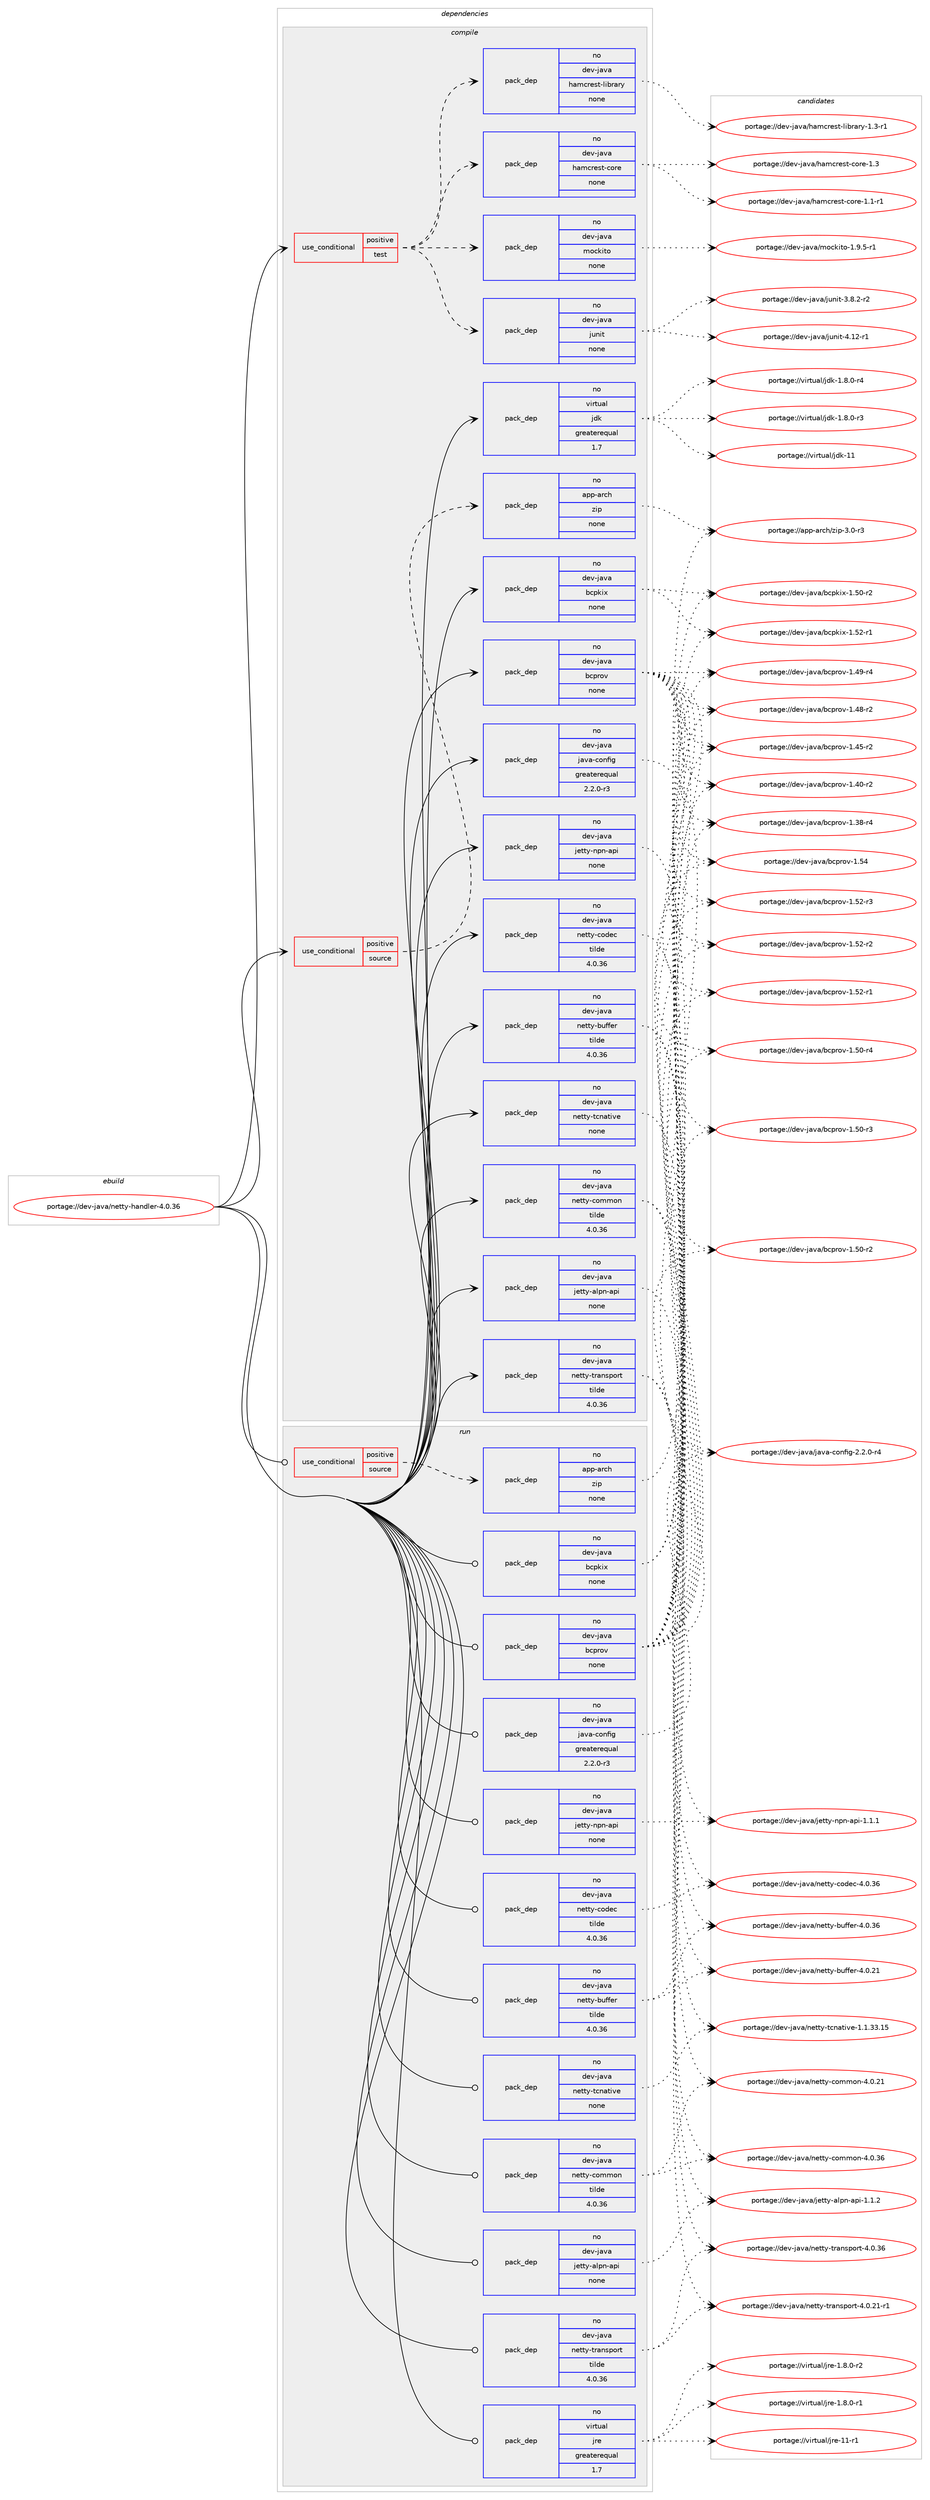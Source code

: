 digraph prolog {

# *************
# Graph options
# *************

newrank=true;
concentrate=true;
compound=true;
graph [rankdir=LR,fontname=Helvetica,fontsize=10,ranksep=1.5];#, ranksep=2.5, nodesep=0.2];
edge  [arrowhead=vee];
node  [fontname=Helvetica,fontsize=10];

# **********
# The ebuild
# **********

subgraph cluster_leftcol {
color=gray;
label=<<i>ebuild</i>>;
id [label="portage://dev-java/netty-handler-4.0.36", color=red, width=4, href="../dev-java/netty-handler-4.0.36.svg"];
}

# ****************
# The dependencies
# ****************

subgraph cluster_midcol {
color=gray;
label=<<i>dependencies</i>>;
subgraph cluster_compile {
fillcolor="#eeeeee";
style=filled;
label=<<i>compile</i>>;
subgraph cond129483 {
dependency527688 [label=<<TABLE BORDER="0" CELLBORDER="1" CELLSPACING="0" CELLPADDING="4"><TR><TD ROWSPAN="3" CELLPADDING="10">use_conditional</TD></TR><TR><TD>positive</TD></TR><TR><TD>source</TD></TR></TABLE>>, shape=none, color=red];
subgraph pack392595 {
dependency527689 [label=<<TABLE BORDER="0" CELLBORDER="1" CELLSPACING="0" CELLPADDING="4" WIDTH="220"><TR><TD ROWSPAN="6" CELLPADDING="30">pack_dep</TD></TR><TR><TD WIDTH="110">no</TD></TR><TR><TD>app-arch</TD></TR><TR><TD>zip</TD></TR><TR><TD>none</TD></TR><TR><TD></TD></TR></TABLE>>, shape=none, color=blue];
}
dependency527688:e -> dependency527689:w [weight=20,style="dashed",arrowhead="vee"];
}
id:e -> dependency527688:w [weight=20,style="solid",arrowhead="vee"];
subgraph cond129484 {
dependency527690 [label=<<TABLE BORDER="0" CELLBORDER="1" CELLSPACING="0" CELLPADDING="4"><TR><TD ROWSPAN="3" CELLPADDING="10">use_conditional</TD></TR><TR><TD>positive</TD></TR><TR><TD>test</TD></TR></TABLE>>, shape=none, color=red];
subgraph pack392596 {
dependency527691 [label=<<TABLE BORDER="0" CELLBORDER="1" CELLSPACING="0" CELLPADDING="4" WIDTH="220"><TR><TD ROWSPAN="6" CELLPADDING="30">pack_dep</TD></TR><TR><TD WIDTH="110">no</TD></TR><TR><TD>dev-java</TD></TR><TR><TD>hamcrest-core</TD></TR><TR><TD>none</TD></TR><TR><TD></TD></TR></TABLE>>, shape=none, color=blue];
}
dependency527690:e -> dependency527691:w [weight=20,style="dashed",arrowhead="vee"];
subgraph pack392597 {
dependency527692 [label=<<TABLE BORDER="0" CELLBORDER="1" CELLSPACING="0" CELLPADDING="4" WIDTH="220"><TR><TD ROWSPAN="6" CELLPADDING="30">pack_dep</TD></TR><TR><TD WIDTH="110">no</TD></TR><TR><TD>dev-java</TD></TR><TR><TD>hamcrest-library</TD></TR><TR><TD>none</TD></TR><TR><TD></TD></TR></TABLE>>, shape=none, color=blue];
}
dependency527690:e -> dependency527692:w [weight=20,style="dashed",arrowhead="vee"];
subgraph pack392598 {
dependency527693 [label=<<TABLE BORDER="0" CELLBORDER="1" CELLSPACING="0" CELLPADDING="4" WIDTH="220"><TR><TD ROWSPAN="6" CELLPADDING="30">pack_dep</TD></TR><TR><TD WIDTH="110">no</TD></TR><TR><TD>dev-java</TD></TR><TR><TD>junit</TD></TR><TR><TD>none</TD></TR><TR><TD></TD></TR></TABLE>>, shape=none, color=blue];
}
dependency527690:e -> dependency527693:w [weight=20,style="dashed",arrowhead="vee"];
subgraph pack392599 {
dependency527694 [label=<<TABLE BORDER="0" CELLBORDER="1" CELLSPACING="0" CELLPADDING="4" WIDTH="220"><TR><TD ROWSPAN="6" CELLPADDING="30">pack_dep</TD></TR><TR><TD WIDTH="110">no</TD></TR><TR><TD>dev-java</TD></TR><TR><TD>mockito</TD></TR><TR><TD>none</TD></TR><TR><TD></TD></TR></TABLE>>, shape=none, color=blue];
}
dependency527690:e -> dependency527694:w [weight=20,style="dashed",arrowhead="vee"];
}
id:e -> dependency527690:w [weight=20,style="solid",arrowhead="vee"];
subgraph pack392600 {
dependency527695 [label=<<TABLE BORDER="0" CELLBORDER="1" CELLSPACING="0" CELLPADDING="4" WIDTH="220"><TR><TD ROWSPAN="6" CELLPADDING="30">pack_dep</TD></TR><TR><TD WIDTH="110">no</TD></TR><TR><TD>dev-java</TD></TR><TR><TD>bcpkix</TD></TR><TR><TD>none</TD></TR><TR><TD></TD></TR></TABLE>>, shape=none, color=blue];
}
id:e -> dependency527695:w [weight=20,style="solid",arrowhead="vee"];
subgraph pack392601 {
dependency527696 [label=<<TABLE BORDER="0" CELLBORDER="1" CELLSPACING="0" CELLPADDING="4" WIDTH="220"><TR><TD ROWSPAN="6" CELLPADDING="30">pack_dep</TD></TR><TR><TD WIDTH="110">no</TD></TR><TR><TD>dev-java</TD></TR><TR><TD>bcprov</TD></TR><TR><TD>none</TD></TR><TR><TD></TD></TR></TABLE>>, shape=none, color=blue];
}
id:e -> dependency527696:w [weight=20,style="solid",arrowhead="vee"];
subgraph pack392602 {
dependency527697 [label=<<TABLE BORDER="0" CELLBORDER="1" CELLSPACING="0" CELLPADDING="4" WIDTH="220"><TR><TD ROWSPAN="6" CELLPADDING="30">pack_dep</TD></TR><TR><TD WIDTH="110">no</TD></TR><TR><TD>dev-java</TD></TR><TR><TD>java-config</TD></TR><TR><TD>greaterequal</TD></TR><TR><TD>2.2.0-r3</TD></TR></TABLE>>, shape=none, color=blue];
}
id:e -> dependency527697:w [weight=20,style="solid",arrowhead="vee"];
subgraph pack392603 {
dependency527698 [label=<<TABLE BORDER="0" CELLBORDER="1" CELLSPACING="0" CELLPADDING="4" WIDTH="220"><TR><TD ROWSPAN="6" CELLPADDING="30">pack_dep</TD></TR><TR><TD WIDTH="110">no</TD></TR><TR><TD>dev-java</TD></TR><TR><TD>jetty-alpn-api</TD></TR><TR><TD>none</TD></TR><TR><TD></TD></TR></TABLE>>, shape=none, color=blue];
}
id:e -> dependency527698:w [weight=20,style="solid",arrowhead="vee"];
subgraph pack392604 {
dependency527699 [label=<<TABLE BORDER="0" CELLBORDER="1" CELLSPACING="0" CELLPADDING="4" WIDTH="220"><TR><TD ROWSPAN="6" CELLPADDING="30">pack_dep</TD></TR><TR><TD WIDTH="110">no</TD></TR><TR><TD>dev-java</TD></TR><TR><TD>jetty-npn-api</TD></TR><TR><TD>none</TD></TR><TR><TD></TD></TR></TABLE>>, shape=none, color=blue];
}
id:e -> dependency527699:w [weight=20,style="solid",arrowhead="vee"];
subgraph pack392605 {
dependency527700 [label=<<TABLE BORDER="0" CELLBORDER="1" CELLSPACING="0" CELLPADDING="4" WIDTH="220"><TR><TD ROWSPAN="6" CELLPADDING="30">pack_dep</TD></TR><TR><TD WIDTH="110">no</TD></TR><TR><TD>dev-java</TD></TR><TR><TD>netty-buffer</TD></TR><TR><TD>tilde</TD></TR><TR><TD>4.0.36</TD></TR></TABLE>>, shape=none, color=blue];
}
id:e -> dependency527700:w [weight=20,style="solid",arrowhead="vee"];
subgraph pack392606 {
dependency527701 [label=<<TABLE BORDER="0" CELLBORDER="1" CELLSPACING="0" CELLPADDING="4" WIDTH="220"><TR><TD ROWSPAN="6" CELLPADDING="30">pack_dep</TD></TR><TR><TD WIDTH="110">no</TD></TR><TR><TD>dev-java</TD></TR><TR><TD>netty-codec</TD></TR><TR><TD>tilde</TD></TR><TR><TD>4.0.36</TD></TR></TABLE>>, shape=none, color=blue];
}
id:e -> dependency527701:w [weight=20,style="solid",arrowhead="vee"];
subgraph pack392607 {
dependency527702 [label=<<TABLE BORDER="0" CELLBORDER="1" CELLSPACING="0" CELLPADDING="4" WIDTH="220"><TR><TD ROWSPAN="6" CELLPADDING="30">pack_dep</TD></TR><TR><TD WIDTH="110">no</TD></TR><TR><TD>dev-java</TD></TR><TR><TD>netty-common</TD></TR><TR><TD>tilde</TD></TR><TR><TD>4.0.36</TD></TR></TABLE>>, shape=none, color=blue];
}
id:e -> dependency527702:w [weight=20,style="solid",arrowhead="vee"];
subgraph pack392608 {
dependency527703 [label=<<TABLE BORDER="0" CELLBORDER="1" CELLSPACING="0" CELLPADDING="4" WIDTH="220"><TR><TD ROWSPAN="6" CELLPADDING="30">pack_dep</TD></TR><TR><TD WIDTH="110">no</TD></TR><TR><TD>dev-java</TD></TR><TR><TD>netty-tcnative</TD></TR><TR><TD>none</TD></TR><TR><TD></TD></TR></TABLE>>, shape=none, color=blue];
}
id:e -> dependency527703:w [weight=20,style="solid",arrowhead="vee"];
subgraph pack392609 {
dependency527704 [label=<<TABLE BORDER="0" CELLBORDER="1" CELLSPACING="0" CELLPADDING="4" WIDTH="220"><TR><TD ROWSPAN="6" CELLPADDING="30">pack_dep</TD></TR><TR><TD WIDTH="110">no</TD></TR><TR><TD>dev-java</TD></TR><TR><TD>netty-transport</TD></TR><TR><TD>tilde</TD></TR><TR><TD>4.0.36</TD></TR></TABLE>>, shape=none, color=blue];
}
id:e -> dependency527704:w [weight=20,style="solid",arrowhead="vee"];
subgraph pack392610 {
dependency527705 [label=<<TABLE BORDER="0" CELLBORDER="1" CELLSPACING="0" CELLPADDING="4" WIDTH="220"><TR><TD ROWSPAN="6" CELLPADDING="30">pack_dep</TD></TR><TR><TD WIDTH="110">no</TD></TR><TR><TD>virtual</TD></TR><TR><TD>jdk</TD></TR><TR><TD>greaterequal</TD></TR><TR><TD>1.7</TD></TR></TABLE>>, shape=none, color=blue];
}
id:e -> dependency527705:w [weight=20,style="solid",arrowhead="vee"];
}
subgraph cluster_compileandrun {
fillcolor="#eeeeee";
style=filled;
label=<<i>compile and run</i>>;
}
subgraph cluster_run {
fillcolor="#eeeeee";
style=filled;
label=<<i>run</i>>;
subgraph cond129485 {
dependency527706 [label=<<TABLE BORDER="0" CELLBORDER="1" CELLSPACING="0" CELLPADDING="4"><TR><TD ROWSPAN="3" CELLPADDING="10">use_conditional</TD></TR><TR><TD>positive</TD></TR><TR><TD>source</TD></TR></TABLE>>, shape=none, color=red];
subgraph pack392611 {
dependency527707 [label=<<TABLE BORDER="0" CELLBORDER="1" CELLSPACING="0" CELLPADDING="4" WIDTH="220"><TR><TD ROWSPAN="6" CELLPADDING="30">pack_dep</TD></TR><TR><TD WIDTH="110">no</TD></TR><TR><TD>app-arch</TD></TR><TR><TD>zip</TD></TR><TR><TD>none</TD></TR><TR><TD></TD></TR></TABLE>>, shape=none, color=blue];
}
dependency527706:e -> dependency527707:w [weight=20,style="dashed",arrowhead="vee"];
}
id:e -> dependency527706:w [weight=20,style="solid",arrowhead="odot"];
subgraph pack392612 {
dependency527708 [label=<<TABLE BORDER="0" CELLBORDER="1" CELLSPACING="0" CELLPADDING="4" WIDTH="220"><TR><TD ROWSPAN="6" CELLPADDING="30">pack_dep</TD></TR><TR><TD WIDTH="110">no</TD></TR><TR><TD>dev-java</TD></TR><TR><TD>bcpkix</TD></TR><TR><TD>none</TD></TR><TR><TD></TD></TR></TABLE>>, shape=none, color=blue];
}
id:e -> dependency527708:w [weight=20,style="solid",arrowhead="odot"];
subgraph pack392613 {
dependency527709 [label=<<TABLE BORDER="0" CELLBORDER="1" CELLSPACING="0" CELLPADDING="4" WIDTH="220"><TR><TD ROWSPAN="6" CELLPADDING="30">pack_dep</TD></TR><TR><TD WIDTH="110">no</TD></TR><TR><TD>dev-java</TD></TR><TR><TD>bcprov</TD></TR><TR><TD>none</TD></TR><TR><TD></TD></TR></TABLE>>, shape=none, color=blue];
}
id:e -> dependency527709:w [weight=20,style="solid",arrowhead="odot"];
subgraph pack392614 {
dependency527710 [label=<<TABLE BORDER="0" CELLBORDER="1" CELLSPACING="0" CELLPADDING="4" WIDTH="220"><TR><TD ROWSPAN="6" CELLPADDING="30">pack_dep</TD></TR><TR><TD WIDTH="110">no</TD></TR><TR><TD>dev-java</TD></TR><TR><TD>java-config</TD></TR><TR><TD>greaterequal</TD></TR><TR><TD>2.2.0-r3</TD></TR></TABLE>>, shape=none, color=blue];
}
id:e -> dependency527710:w [weight=20,style="solid",arrowhead="odot"];
subgraph pack392615 {
dependency527711 [label=<<TABLE BORDER="0" CELLBORDER="1" CELLSPACING="0" CELLPADDING="4" WIDTH="220"><TR><TD ROWSPAN="6" CELLPADDING="30">pack_dep</TD></TR><TR><TD WIDTH="110">no</TD></TR><TR><TD>dev-java</TD></TR><TR><TD>jetty-alpn-api</TD></TR><TR><TD>none</TD></TR><TR><TD></TD></TR></TABLE>>, shape=none, color=blue];
}
id:e -> dependency527711:w [weight=20,style="solid",arrowhead="odot"];
subgraph pack392616 {
dependency527712 [label=<<TABLE BORDER="0" CELLBORDER="1" CELLSPACING="0" CELLPADDING="4" WIDTH="220"><TR><TD ROWSPAN="6" CELLPADDING="30">pack_dep</TD></TR><TR><TD WIDTH="110">no</TD></TR><TR><TD>dev-java</TD></TR><TR><TD>jetty-npn-api</TD></TR><TR><TD>none</TD></TR><TR><TD></TD></TR></TABLE>>, shape=none, color=blue];
}
id:e -> dependency527712:w [weight=20,style="solid",arrowhead="odot"];
subgraph pack392617 {
dependency527713 [label=<<TABLE BORDER="0" CELLBORDER="1" CELLSPACING="0" CELLPADDING="4" WIDTH="220"><TR><TD ROWSPAN="6" CELLPADDING="30">pack_dep</TD></TR><TR><TD WIDTH="110">no</TD></TR><TR><TD>dev-java</TD></TR><TR><TD>netty-buffer</TD></TR><TR><TD>tilde</TD></TR><TR><TD>4.0.36</TD></TR></TABLE>>, shape=none, color=blue];
}
id:e -> dependency527713:w [weight=20,style="solid",arrowhead="odot"];
subgraph pack392618 {
dependency527714 [label=<<TABLE BORDER="0" CELLBORDER="1" CELLSPACING="0" CELLPADDING="4" WIDTH="220"><TR><TD ROWSPAN="6" CELLPADDING="30">pack_dep</TD></TR><TR><TD WIDTH="110">no</TD></TR><TR><TD>dev-java</TD></TR><TR><TD>netty-codec</TD></TR><TR><TD>tilde</TD></TR><TR><TD>4.0.36</TD></TR></TABLE>>, shape=none, color=blue];
}
id:e -> dependency527714:w [weight=20,style="solid",arrowhead="odot"];
subgraph pack392619 {
dependency527715 [label=<<TABLE BORDER="0" CELLBORDER="1" CELLSPACING="0" CELLPADDING="4" WIDTH="220"><TR><TD ROWSPAN="6" CELLPADDING="30">pack_dep</TD></TR><TR><TD WIDTH="110">no</TD></TR><TR><TD>dev-java</TD></TR><TR><TD>netty-common</TD></TR><TR><TD>tilde</TD></TR><TR><TD>4.0.36</TD></TR></TABLE>>, shape=none, color=blue];
}
id:e -> dependency527715:w [weight=20,style="solid",arrowhead="odot"];
subgraph pack392620 {
dependency527716 [label=<<TABLE BORDER="0" CELLBORDER="1" CELLSPACING="0" CELLPADDING="4" WIDTH="220"><TR><TD ROWSPAN="6" CELLPADDING="30">pack_dep</TD></TR><TR><TD WIDTH="110">no</TD></TR><TR><TD>dev-java</TD></TR><TR><TD>netty-tcnative</TD></TR><TR><TD>none</TD></TR><TR><TD></TD></TR></TABLE>>, shape=none, color=blue];
}
id:e -> dependency527716:w [weight=20,style="solid",arrowhead="odot"];
subgraph pack392621 {
dependency527717 [label=<<TABLE BORDER="0" CELLBORDER="1" CELLSPACING="0" CELLPADDING="4" WIDTH="220"><TR><TD ROWSPAN="6" CELLPADDING="30">pack_dep</TD></TR><TR><TD WIDTH="110">no</TD></TR><TR><TD>dev-java</TD></TR><TR><TD>netty-transport</TD></TR><TR><TD>tilde</TD></TR><TR><TD>4.0.36</TD></TR></TABLE>>, shape=none, color=blue];
}
id:e -> dependency527717:w [weight=20,style="solid",arrowhead="odot"];
subgraph pack392622 {
dependency527718 [label=<<TABLE BORDER="0" CELLBORDER="1" CELLSPACING="0" CELLPADDING="4" WIDTH="220"><TR><TD ROWSPAN="6" CELLPADDING="30">pack_dep</TD></TR><TR><TD WIDTH="110">no</TD></TR><TR><TD>virtual</TD></TR><TR><TD>jre</TD></TR><TR><TD>greaterequal</TD></TR><TR><TD>1.7</TD></TR></TABLE>>, shape=none, color=blue];
}
id:e -> dependency527718:w [weight=20,style="solid",arrowhead="odot"];
}
}

# **************
# The candidates
# **************

subgraph cluster_choices {
rank=same;
color=gray;
label=<<i>candidates</i>>;

subgraph choice392595 {
color=black;
nodesep=1;
choice9711211245971149910447122105112455146484511451 [label="portage://app-arch/zip-3.0-r3", color=red, width=4,href="../app-arch/zip-3.0-r3.svg"];
dependency527689:e -> choice9711211245971149910447122105112455146484511451:w [style=dotted,weight="100"];
}
subgraph choice392596 {
color=black;
nodesep=1;
choice100101118451069711897471049710999114101115116459911111410145494651 [label="portage://dev-java/hamcrest-core-1.3", color=red, width=4,href="../dev-java/hamcrest-core-1.3.svg"];
choice1001011184510697118974710497109991141011151164599111114101454946494511449 [label="portage://dev-java/hamcrest-core-1.1-r1", color=red, width=4,href="../dev-java/hamcrest-core-1.1-r1.svg"];
dependency527691:e -> choice100101118451069711897471049710999114101115116459911111410145494651:w [style=dotted,weight="100"];
dependency527691:e -> choice1001011184510697118974710497109991141011151164599111114101454946494511449:w [style=dotted,weight="100"];
}
subgraph choice392597 {
color=black;
nodesep=1;
choice100101118451069711897471049710999114101115116451081059811497114121454946514511449 [label="portage://dev-java/hamcrest-library-1.3-r1", color=red, width=4,href="../dev-java/hamcrest-library-1.3-r1.svg"];
dependency527692:e -> choice100101118451069711897471049710999114101115116451081059811497114121454946514511449:w [style=dotted,weight="100"];
}
subgraph choice392598 {
color=black;
nodesep=1;
choice1001011184510697118974710611711010511645524649504511449 [label="portage://dev-java/junit-4.12-r1", color=red, width=4,href="../dev-java/junit-4.12-r1.svg"];
choice100101118451069711897471061171101051164551465646504511450 [label="portage://dev-java/junit-3.8.2-r2", color=red, width=4,href="../dev-java/junit-3.8.2-r2.svg"];
dependency527693:e -> choice1001011184510697118974710611711010511645524649504511449:w [style=dotted,weight="100"];
dependency527693:e -> choice100101118451069711897471061171101051164551465646504511450:w [style=dotted,weight="100"];
}
subgraph choice392599 {
color=black;
nodesep=1;
choice10010111845106971189747109111991071051161114549465746534511449 [label="portage://dev-java/mockito-1.9.5-r1", color=red, width=4,href="../dev-java/mockito-1.9.5-r1.svg"];
dependency527694:e -> choice10010111845106971189747109111991071051161114549465746534511449:w [style=dotted,weight="100"];
}
subgraph choice392600 {
color=black;
nodesep=1;
choice10010111845106971189747989911210710512045494653504511449 [label="portage://dev-java/bcpkix-1.52-r1", color=red, width=4,href="../dev-java/bcpkix-1.52-r1.svg"];
choice10010111845106971189747989911210710512045494653484511450 [label="portage://dev-java/bcpkix-1.50-r2", color=red, width=4,href="../dev-java/bcpkix-1.50-r2.svg"];
dependency527695:e -> choice10010111845106971189747989911210710512045494653504511449:w [style=dotted,weight="100"];
dependency527695:e -> choice10010111845106971189747989911210710512045494653484511450:w [style=dotted,weight="100"];
}
subgraph choice392601 {
color=black;
nodesep=1;
choice1001011184510697118974798991121141111184549465352 [label="portage://dev-java/bcprov-1.54", color=red, width=4,href="../dev-java/bcprov-1.54.svg"];
choice10010111845106971189747989911211411111845494653504511451 [label="portage://dev-java/bcprov-1.52-r3", color=red, width=4,href="../dev-java/bcprov-1.52-r3.svg"];
choice10010111845106971189747989911211411111845494653504511450 [label="portage://dev-java/bcprov-1.52-r2", color=red, width=4,href="../dev-java/bcprov-1.52-r2.svg"];
choice10010111845106971189747989911211411111845494653504511449 [label="portage://dev-java/bcprov-1.52-r1", color=red, width=4,href="../dev-java/bcprov-1.52-r1.svg"];
choice10010111845106971189747989911211411111845494653484511452 [label="portage://dev-java/bcprov-1.50-r4", color=red, width=4,href="../dev-java/bcprov-1.50-r4.svg"];
choice10010111845106971189747989911211411111845494653484511451 [label="portage://dev-java/bcprov-1.50-r3", color=red, width=4,href="../dev-java/bcprov-1.50-r3.svg"];
choice10010111845106971189747989911211411111845494653484511450 [label="portage://dev-java/bcprov-1.50-r2", color=red, width=4,href="../dev-java/bcprov-1.50-r2.svg"];
choice10010111845106971189747989911211411111845494652574511452 [label="portage://dev-java/bcprov-1.49-r4", color=red, width=4,href="../dev-java/bcprov-1.49-r4.svg"];
choice10010111845106971189747989911211411111845494652564511450 [label="portage://dev-java/bcprov-1.48-r2", color=red, width=4,href="../dev-java/bcprov-1.48-r2.svg"];
choice10010111845106971189747989911211411111845494652534511450 [label="portage://dev-java/bcprov-1.45-r2", color=red, width=4,href="../dev-java/bcprov-1.45-r2.svg"];
choice10010111845106971189747989911211411111845494652484511450 [label="portage://dev-java/bcprov-1.40-r2", color=red, width=4,href="../dev-java/bcprov-1.40-r2.svg"];
choice10010111845106971189747989911211411111845494651564511452 [label="portage://dev-java/bcprov-1.38-r4", color=red, width=4,href="../dev-java/bcprov-1.38-r4.svg"];
dependency527696:e -> choice1001011184510697118974798991121141111184549465352:w [style=dotted,weight="100"];
dependency527696:e -> choice10010111845106971189747989911211411111845494653504511451:w [style=dotted,weight="100"];
dependency527696:e -> choice10010111845106971189747989911211411111845494653504511450:w [style=dotted,weight="100"];
dependency527696:e -> choice10010111845106971189747989911211411111845494653504511449:w [style=dotted,weight="100"];
dependency527696:e -> choice10010111845106971189747989911211411111845494653484511452:w [style=dotted,weight="100"];
dependency527696:e -> choice10010111845106971189747989911211411111845494653484511451:w [style=dotted,weight="100"];
dependency527696:e -> choice10010111845106971189747989911211411111845494653484511450:w [style=dotted,weight="100"];
dependency527696:e -> choice10010111845106971189747989911211411111845494652574511452:w [style=dotted,weight="100"];
dependency527696:e -> choice10010111845106971189747989911211411111845494652564511450:w [style=dotted,weight="100"];
dependency527696:e -> choice10010111845106971189747989911211411111845494652534511450:w [style=dotted,weight="100"];
dependency527696:e -> choice10010111845106971189747989911211411111845494652484511450:w [style=dotted,weight="100"];
dependency527696:e -> choice10010111845106971189747989911211411111845494651564511452:w [style=dotted,weight="100"];
}
subgraph choice392602 {
color=black;
nodesep=1;
choice10010111845106971189747106971189745991111101021051034550465046484511452 [label="portage://dev-java/java-config-2.2.0-r4", color=red, width=4,href="../dev-java/java-config-2.2.0-r4.svg"];
dependency527697:e -> choice10010111845106971189747106971189745991111101021051034550465046484511452:w [style=dotted,weight="100"];
}
subgraph choice392603 {
color=black;
nodesep=1;
choice1001011184510697118974710610111611612145971081121104597112105454946494650 [label="portage://dev-java/jetty-alpn-api-1.1.2", color=red, width=4,href="../dev-java/jetty-alpn-api-1.1.2.svg"];
dependency527698:e -> choice1001011184510697118974710610111611612145971081121104597112105454946494650:w [style=dotted,weight="100"];
}
subgraph choice392604 {
color=black;
nodesep=1;
choice10010111845106971189747106101116116121451101121104597112105454946494649 [label="portage://dev-java/jetty-npn-api-1.1.1", color=red, width=4,href="../dev-java/jetty-npn-api-1.1.1.svg"];
dependency527699:e -> choice10010111845106971189747106101116116121451101121104597112105454946494649:w [style=dotted,weight="100"];
}
subgraph choice392605 {
color=black;
nodesep=1;
choice10010111845106971189747110101116116121459811710210210111445524648465154 [label="portage://dev-java/netty-buffer-4.0.36", color=red, width=4,href="../dev-java/netty-buffer-4.0.36.svg"];
choice10010111845106971189747110101116116121459811710210210111445524648465049 [label="portage://dev-java/netty-buffer-4.0.21", color=red, width=4,href="../dev-java/netty-buffer-4.0.21.svg"];
dependency527700:e -> choice10010111845106971189747110101116116121459811710210210111445524648465154:w [style=dotted,weight="100"];
dependency527700:e -> choice10010111845106971189747110101116116121459811710210210111445524648465049:w [style=dotted,weight="100"];
}
subgraph choice392606 {
color=black;
nodesep=1;
choice1001011184510697118974711010111611612145991111001019945524648465154 [label="portage://dev-java/netty-codec-4.0.36", color=red, width=4,href="../dev-java/netty-codec-4.0.36.svg"];
dependency527701:e -> choice1001011184510697118974711010111611612145991111001019945524648465154:w [style=dotted,weight="100"];
}
subgraph choice392607 {
color=black;
nodesep=1;
choice10010111845106971189747110101116116121459911110910911111045524648465154 [label="portage://dev-java/netty-common-4.0.36", color=red, width=4,href="../dev-java/netty-common-4.0.36.svg"];
choice10010111845106971189747110101116116121459911110910911111045524648465049 [label="portage://dev-java/netty-common-4.0.21", color=red, width=4,href="../dev-java/netty-common-4.0.21.svg"];
dependency527702:e -> choice10010111845106971189747110101116116121459911110910911111045524648465154:w [style=dotted,weight="100"];
dependency527702:e -> choice10010111845106971189747110101116116121459911110910911111045524648465049:w [style=dotted,weight="100"];
}
subgraph choice392608 {
color=black;
nodesep=1;
choice1001011184510697118974711010111611612145116991109711610511810145494649465151464953 [label="portage://dev-java/netty-tcnative-1.1.33.15", color=red, width=4,href="../dev-java/netty-tcnative-1.1.33.15.svg"];
dependency527703:e -> choice1001011184510697118974711010111611612145116991109711610511810145494649465151464953:w [style=dotted,weight="100"];
}
subgraph choice392609 {
color=black;
nodesep=1;
choice10010111845106971189747110101116116121451161149711011511211111411645524648465154 [label="portage://dev-java/netty-transport-4.0.36", color=red, width=4,href="../dev-java/netty-transport-4.0.36.svg"];
choice100101118451069711897471101011161161214511611497110115112111114116455246484650494511449 [label="portage://dev-java/netty-transport-4.0.21-r1", color=red, width=4,href="../dev-java/netty-transport-4.0.21-r1.svg"];
dependency527704:e -> choice10010111845106971189747110101116116121451161149711011511211111411645524648465154:w [style=dotted,weight="100"];
dependency527704:e -> choice100101118451069711897471101011161161214511611497110115112111114116455246484650494511449:w [style=dotted,weight="100"];
}
subgraph choice392610 {
color=black;
nodesep=1;
choice1181051141161179710847106100107454949 [label="portage://virtual/jdk-11", color=red, width=4,href="../virtual/jdk-11.svg"];
choice11810511411611797108471061001074549465646484511452 [label="portage://virtual/jdk-1.8.0-r4", color=red, width=4,href="../virtual/jdk-1.8.0-r4.svg"];
choice11810511411611797108471061001074549465646484511451 [label="portage://virtual/jdk-1.8.0-r3", color=red, width=4,href="../virtual/jdk-1.8.0-r3.svg"];
dependency527705:e -> choice1181051141161179710847106100107454949:w [style=dotted,weight="100"];
dependency527705:e -> choice11810511411611797108471061001074549465646484511452:w [style=dotted,weight="100"];
dependency527705:e -> choice11810511411611797108471061001074549465646484511451:w [style=dotted,weight="100"];
}
subgraph choice392611 {
color=black;
nodesep=1;
choice9711211245971149910447122105112455146484511451 [label="portage://app-arch/zip-3.0-r3", color=red, width=4,href="../app-arch/zip-3.0-r3.svg"];
dependency527707:e -> choice9711211245971149910447122105112455146484511451:w [style=dotted,weight="100"];
}
subgraph choice392612 {
color=black;
nodesep=1;
choice10010111845106971189747989911210710512045494653504511449 [label="portage://dev-java/bcpkix-1.52-r1", color=red, width=4,href="../dev-java/bcpkix-1.52-r1.svg"];
choice10010111845106971189747989911210710512045494653484511450 [label="portage://dev-java/bcpkix-1.50-r2", color=red, width=4,href="../dev-java/bcpkix-1.50-r2.svg"];
dependency527708:e -> choice10010111845106971189747989911210710512045494653504511449:w [style=dotted,weight="100"];
dependency527708:e -> choice10010111845106971189747989911210710512045494653484511450:w [style=dotted,weight="100"];
}
subgraph choice392613 {
color=black;
nodesep=1;
choice1001011184510697118974798991121141111184549465352 [label="portage://dev-java/bcprov-1.54", color=red, width=4,href="../dev-java/bcprov-1.54.svg"];
choice10010111845106971189747989911211411111845494653504511451 [label="portage://dev-java/bcprov-1.52-r3", color=red, width=4,href="../dev-java/bcprov-1.52-r3.svg"];
choice10010111845106971189747989911211411111845494653504511450 [label="portage://dev-java/bcprov-1.52-r2", color=red, width=4,href="../dev-java/bcprov-1.52-r2.svg"];
choice10010111845106971189747989911211411111845494653504511449 [label="portage://dev-java/bcprov-1.52-r1", color=red, width=4,href="../dev-java/bcprov-1.52-r1.svg"];
choice10010111845106971189747989911211411111845494653484511452 [label="portage://dev-java/bcprov-1.50-r4", color=red, width=4,href="../dev-java/bcprov-1.50-r4.svg"];
choice10010111845106971189747989911211411111845494653484511451 [label="portage://dev-java/bcprov-1.50-r3", color=red, width=4,href="../dev-java/bcprov-1.50-r3.svg"];
choice10010111845106971189747989911211411111845494653484511450 [label="portage://dev-java/bcprov-1.50-r2", color=red, width=4,href="../dev-java/bcprov-1.50-r2.svg"];
choice10010111845106971189747989911211411111845494652574511452 [label="portage://dev-java/bcprov-1.49-r4", color=red, width=4,href="../dev-java/bcprov-1.49-r4.svg"];
choice10010111845106971189747989911211411111845494652564511450 [label="portage://dev-java/bcprov-1.48-r2", color=red, width=4,href="../dev-java/bcprov-1.48-r2.svg"];
choice10010111845106971189747989911211411111845494652534511450 [label="portage://dev-java/bcprov-1.45-r2", color=red, width=4,href="../dev-java/bcprov-1.45-r2.svg"];
choice10010111845106971189747989911211411111845494652484511450 [label="portage://dev-java/bcprov-1.40-r2", color=red, width=4,href="../dev-java/bcprov-1.40-r2.svg"];
choice10010111845106971189747989911211411111845494651564511452 [label="portage://dev-java/bcprov-1.38-r4", color=red, width=4,href="../dev-java/bcprov-1.38-r4.svg"];
dependency527709:e -> choice1001011184510697118974798991121141111184549465352:w [style=dotted,weight="100"];
dependency527709:e -> choice10010111845106971189747989911211411111845494653504511451:w [style=dotted,weight="100"];
dependency527709:e -> choice10010111845106971189747989911211411111845494653504511450:w [style=dotted,weight="100"];
dependency527709:e -> choice10010111845106971189747989911211411111845494653504511449:w [style=dotted,weight="100"];
dependency527709:e -> choice10010111845106971189747989911211411111845494653484511452:w [style=dotted,weight="100"];
dependency527709:e -> choice10010111845106971189747989911211411111845494653484511451:w [style=dotted,weight="100"];
dependency527709:e -> choice10010111845106971189747989911211411111845494653484511450:w [style=dotted,weight="100"];
dependency527709:e -> choice10010111845106971189747989911211411111845494652574511452:w [style=dotted,weight="100"];
dependency527709:e -> choice10010111845106971189747989911211411111845494652564511450:w [style=dotted,weight="100"];
dependency527709:e -> choice10010111845106971189747989911211411111845494652534511450:w [style=dotted,weight="100"];
dependency527709:e -> choice10010111845106971189747989911211411111845494652484511450:w [style=dotted,weight="100"];
dependency527709:e -> choice10010111845106971189747989911211411111845494651564511452:w [style=dotted,weight="100"];
}
subgraph choice392614 {
color=black;
nodesep=1;
choice10010111845106971189747106971189745991111101021051034550465046484511452 [label="portage://dev-java/java-config-2.2.0-r4", color=red, width=4,href="../dev-java/java-config-2.2.0-r4.svg"];
dependency527710:e -> choice10010111845106971189747106971189745991111101021051034550465046484511452:w [style=dotted,weight="100"];
}
subgraph choice392615 {
color=black;
nodesep=1;
choice1001011184510697118974710610111611612145971081121104597112105454946494650 [label="portage://dev-java/jetty-alpn-api-1.1.2", color=red, width=4,href="../dev-java/jetty-alpn-api-1.1.2.svg"];
dependency527711:e -> choice1001011184510697118974710610111611612145971081121104597112105454946494650:w [style=dotted,weight="100"];
}
subgraph choice392616 {
color=black;
nodesep=1;
choice10010111845106971189747106101116116121451101121104597112105454946494649 [label="portage://dev-java/jetty-npn-api-1.1.1", color=red, width=4,href="../dev-java/jetty-npn-api-1.1.1.svg"];
dependency527712:e -> choice10010111845106971189747106101116116121451101121104597112105454946494649:w [style=dotted,weight="100"];
}
subgraph choice392617 {
color=black;
nodesep=1;
choice10010111845106971189747110101116116121459811710210210111445524648465154 [label="portage://dev-java/netty-buffer-4.0.36", color=red, width=4,href="../dev-java/netty-buffer-4.0.36.svg"];
choice10010111845106971189747110101116116121459811710210210111445524648465049 [label="portage://dev-java/netty-buffer-4.0.21", color=red, width=4,href="../dev-java/netty-buffer-4.0.21.svg"];
dependency527713:e -> choice10010111845106971189747110101116116121459811710210210111445524648465154:w [style=dotted,weight="100"];
dependency527713:e -> choice10010111845106971189747110101116116121459811710210210111445524648465049:w [style=dotted,weight="100"];
}
subgraph choice392618 {
color=black;
nodesep=1;
choice1001011184510697118974711010111611612145991111001019945524648465154 [label="portage://dev-java/netty-codec-4.0.36", color=red, width=4,href="../dev-java/netty-codec-4.0.36.svg"];
dependency527714:e -> choice1001011184510697118974711010111611612145991111001019945524648465154:w [style=dotted,weight="100"];
}
subgraph choice392619 {
color=black;
nodesep=1;
choice10010111845106971189747110101116116121459911110910911111045524648465154 [label="portage://dev-java/netty-common-4.0.36", color=red, width=4,href="../dev-java/netty-common-4.0.36.svg"];
choice10010111845106971189747110101116116121459911110910911111045524648465049 [label="portage://dev-java/netty-common-4.0.21", color=red, width=4,href="../dev-java/netty-common-4.0.21.svg"];
dependency527715:e -> choice10010111845106971189747110101116116121459911110910911111045524648465154:w [style=dotted,weight="100"];
dependency527715:e -> choice10010111845106971189747110101116116121459911110910911111045524648465049:w [style=dotted,weight="100"];
}
subgraph choice392620 {
color=black;
nodesep=1;
choice1001011184510697118974711010111611612145116991109711610511810145494649465151464953 [label="portage://dev-java/netty-tcnative-1.1.33.15", color=red, width=4,href="../dev-java/netty-tcnative-1.1.33.15.svg"];
dependency527716:e -> choice1001011184510697118974711010111611612145116991109711610511810145494649465151464953:w [style=dotted,weight="100"];
}
subgraph choice392621 {
color=black;
nodesep=1;
choice10010111845106971189747110101116116121451161149711011511211111411645524648465154 [label="portage://dev-java/netty-transport-4.0.36", color=red, width=4,href="../dev-java/netty-transport-4.0.36.svg"];
choice100101118451069711897471101011161161214511611497110115112111114116455246484650494511449 [label="portage://dev-java/netty-transport-4.0.21-r1", color=red, width=4,href="../dev-java/netty-transport-4.0.21-r1.svg"];
dependency527717:e -> choice10010111845106971189747110101116116121451161149711011511211111411645524648465154:w [style=dotted,weight="100"];
dependency527717:e -> choice100101118451069711897471101011161161214511611497110115112111114116455246484650494511449:w [style=dotted,weight="100"];
}
subgraph choice392622 {
color=black;
nodesep=1;
choice11810511411611797108471061141014549494511449 [label="portage://virtual/jre-11-r1", color=red, width=4,href="../virtual/jre-11-r1.svg"];
choice11810511411611797108471061141014549465646484511450 [label="portage://virtual/jre-1.8.0-r2", color=red, width=4,href="../virtual/jre-1.8.0-r2.svg"];
choice11810511411611797108471061141014549465646484511449 [label="portage://virtual/jre-1.8.0-r1", color=red, width=4,href="../virtual/jre-1.8.0-r1.svg"];
dependency527718:e -> choice11810511411611797108471061141014549494511449:w [style=dotted,weight="100"];
dependency527718:e -> choice11810511411611797108471061141014549465646484511450:w [style=dotted,weight="100"];
dependency527718:e -> choice11810511411611797108471061141014549465646484511449:w [style=dotted,weight="100"];
}
}

}

